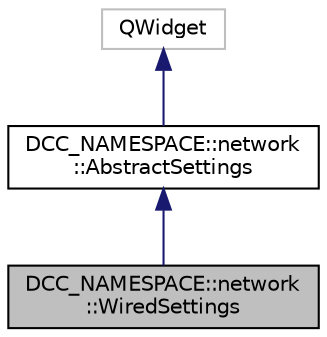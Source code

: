 digraph "DCC_NAMESPACE::network::WiredSettings"
{
  edge [fontname="Helvetica",fontsize="10",labelfontname="Helvetica",labelfontsize="10"];
  node [fontname="Helvetica",fontsize="10",shape=record];
  Node0 [label="DCC_NAMESPACE::network\l::WiredSettings",height=0.2,width=0.4,color="black", fillcolor="grey75", style="filled", fontcolor="black"];
  Node1 -> Node0 [dir="back",color="midnightblue",fontsize="10",style="solid",fontname="Helvetica"];
  Node1 [label="DCC_NAMESPACE::network\l::AbstractSettings",height=0.2,width=0.4,color="black", fillcolor="white", style="filled",URL="$class_d_c_c___n_a_m_e_s_p_a_c_e_1_1network_1_1_abstract_settings.html"];
  Node2 -> Node1 [dir="back",color="midnightblue",fontsize="10",style="solid",fontname="Helvetica"];
  Node2 [label="QWidget",height=0.2,width=0.4,color="grey75", fillcolor="white", style="filled"];
}
